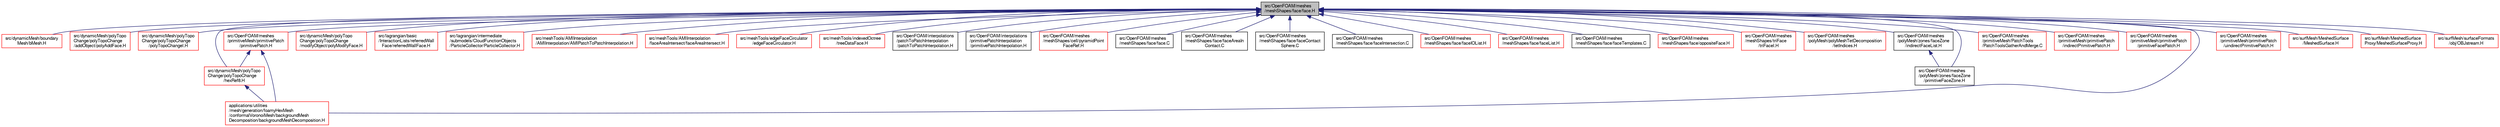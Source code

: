digraph "src/OpenFOAM/meshes/meshShapes/face/face.H"
{
  bgcolor="transparent";
  edge [fontname="FreeSans",fontsize="10",labelfontname="FreeSans",labelfontsize="10"];
  node [fontname="FreeSans",fontsize="10",shape=record];
  Node143 [label="src/OpenFOAM/meshes\l/meshShapes/face/face.H",height=0.2,width=0.4,color="black", fillcolor="grey75", style="filled", fontcolor="black"];
  Node143 -> Node144 [dir="back",color="midnightblue",fontsize="10",style="solid",fontname="FreeSans"];
  Node144 [label="src/dynamicMesh/boundary\lMesh/bMesh.H",height=0.2,width=0.4,color="red",URL="$a00380.html"];
  Node143 -> Node147 [dir="back",color="midnightblue",fontsize="10",style="solid",fontname="FreeSans"];
  Node147 [label="src/dynamicMesh/polyTopo\lChange/polyTopoChange\l/addObject/polyAddFace.H",height=0.2,width=0.4,color="red",URL="$a00692.html"];
  Node143 -> Node161 [dir="back",color="midnightblue",fontsize="10",style="solid",fontname="FreeSans"];
  Node161 [label="src/dynamicMesh/polyTopo\lChange/polyTopoChange\l/polyTopoChangeI.H",height=0.2,width=0.4,color="red",URL="$a00758.html"];
  Node143 -> Node223 [dir="back",color="midnightblue",fontsize="10",style="solid",fontname="FreeSans"];
  Node223 [label="src/dynamicMesh/polyTopo\lChange/polyTopoChange\l/hexRef8.H",height=0.2,width=0.4,color="red",URL="$a00731.html"];
  Node223 -> Node201 [dir="back",color="midnightblue",fontsize="10",style="solid",fontname="FreeSans"];
  Node201 [label="applications/utilities\l/mesh/generation/foamyHexMesh\l/conformalVoronoiMesh/backgroundMesh\lDecomposition/backgroundMeshDecomposition.H",height=0.2,width=0.4,color="red",URL="$a18035.html"];
  Node143 -> Node236 [dir="back",color="midnightblue",fontsize="10",style="solid",fontname="FreeSans"];
  Node236 [label="src/dynamicMesh/polyTopo\lChange/polyTopoChange\l/modifyObject/polyModifyFace.H",height=0.2,width=0.4,color="red",URL="$a00737.html"];
  Node143 -> Node237 [dir="back",color="midnightblue",fontsize="10",style="solid",fontname="FreeSans"];
  Node237 [label="src/lagrangian/basic\l/InteractionLists/referredWall\lFace/referredWallFace.H",height=0.2,width=0.4,color="red",URL="$a04874.html"];
  Node143 -> Node250 [dir="back",color="midnightblue",fontsize="10",style="solid",fontname="FreeSans"];
  Node250 [label="src/lagrangian/intermediate\l/submodels/CloudFunctionObjects\l/ParticleCollector/ParticleCollector.H",height=0.2,width=0.4,color="red",URL="$a05567.html"];
  Node143 -> Node259 [dir="back",color="midnightblue",fontsize="10",style="solid",fontname="FreeSans"];
  Node259 [label="src/meshTools/AMIInterpolation\l/AMIInterpolation/AMIPatchToPatchInterpolation.H",height=0.2,width=0.4,color="red",URL="$a07292.html"];
  Node143 -> Node599 [dir="back",color="midnightblue",fontsize="10",style="solid",fontname="FreeSans"];
  Node599 [label="src/meshTools/AMIInterpolation\l/faceAreaIntersect/faceAreaIntersect.H",height=0.2,width=0.4,color="red",URL="$a07298.html"];
  Node143 -> Node615 [dir="back",color="midnightblue",fontsize="10",style="solid",fontname="FreeSans"];
  Node615 [label="src/meshTools/edgeFaceCirculator\l/edgeFaceCirculator.H",height=0.2,width=0.4,color="red",URL="$a07541.html"];
  Node143 -> Node617 [dir="back",color="midnightblue",fontsize="10",style="solid",fontname="FreeSans"];
  Node617 [label="src/meshTools/indexedOctree\l/treeDataFace.H",height=0.2,width=0.4,color="red",URL="$a07556.html"];
  Node143 -> Node623 [dir="back",color="midnightblue",fontsize="10",style="solid",fontname="FreeSans"];
  Node623 [label="src/OpenFOAM/interpolations\l/patchToPatchInterpolation\l/patchToPatchInterpolation.H",height=0.2,width=0.4,color="black",URL="$a10484.html"];
  Node143 -> Node624 [dir="back",color="midnightblue",fontsize="10",style="solid",fontname="FreeSans"];
  Node624 [label="src/OpenFOAM/interpolations\l/primitivePatchInterpolation\l/primitivePatchInterpolation.H",height=0.2,width=0.4,color="black",URL="$a10499.html"];
  Node143 -> Node625 [dir="back",color="midnightblue",fontsize="10",style="solid",fontname="FreeSans"];
  Node625 [label="src/OpenFOAM/meshes\l/meshShapes/cell/pyramidPoint\lFaceRef.H",height=0.2,width=0.4,color="red",URL="$a11198.html"];
  Node143 -> Node632 [dir="back",color="midnightblue",fontsize="10",style="solid",fontname="FreeSans"];
  Node632 [label="src/OpenFOAM/meshes\l/meshShapes/face/face.C",height=0.2,width=0.4,color="black",URL="$a11318.html"];
  Node143 -> Node633 [dir="back",color="midnightblue",fontsize="10",style="solid",fontname="FreeSans"];
  Node633 [label="src/OpenFOAM/meshes\l/meshShapes/face/faceAreaIn\lContact.C",height=0.2,width=0.4,color="black",URL="$a11324.html"];
  Node143 -> Node634 [dir="back",color="midnightblue",fontsize="10",style="solid",fontname="FreeSans"];
  Node634 [label="src/OpenFOAM/meshes\l/meshShapes/face/faceContact\lSphere.C",height=0.2,width=0.4,color="black",URL="$a11327.html",tooltip="Return location of contact sphere on the face. "];
  Node143 -> Node635 [dir="back",color="midnightblue",fontsize="10",style="solid",fontname="FreeSans"];
  Node635 [label="src/OpenFOAM/meshes\l/meshShapes/face/faceIntersection.C",height=0.2,width=0.4,color="black",URL="$a11333.html"];
  Node143 -> Node636 [dir="back",color="midnightblue",fontsize="10",style="solid",fontname="FreeSans"];
  Node636 [label="src/OpenFOAM/meshes\l/meshShapes/face/faceIOList.H",height=0.2,width=0.4,color="red",URL="$a11339.html"];
  Node143 -> Node2812 [dir="back",color="midnightblue",fontsize="10",style="solid",fontname="FreeSans"];
  Node2812 [label="src/OpenFOAM/meshes\l/meshShapes/face/faceList.H",height=0.2,width=0.4,color="red",URL="$a11342.html"];
  Node143 -> Node3110 [dir="back",color="midnightblue",fontsize="10",style="solid",fontname="FreeSans"];
  Node3110 [label="src/OpenFOAM/meshes\l/meshShapes/face/faceTemplates.C",height=0.2,width=0.4,color="black",URL="$a11348.html"];
  Node143 -> Node3111 [dir="back",color="midnightblue",fontsize="10",style="solid",fontname="FreeSans"];
  Node3111 [label="src/OpenFOAM/meshes\l/meshShapes/face/oppositeFace.H",height=0.2,width=0.4,color="red",URL="$a11351.html"];
  Node143 -> Node3112 [dir="back",color="midnightblue",fontsize="10",style="solid",fontname="FreeSans"];
  Node3112 [label="src/OpenFOAM/meshes\l/meshShapes/triFace\l/triFaceI.H",height=0.2,width=0.4,color="red",URL="$a11369.html"];
  Node143 -> Node2645 [dir="back",color="midnightblue",fontsize="10",style="solid",fontname="FreeSans"];
  Node2645 [label="src/OpenFOAM/meshes\l/polyMesh/polyMeshTetDecomposition\l/tetIndices.H",height=0.2,width=0.4,color="red",URL="$a11663.html"];
  Node143 -> Node3233 [dir="back",color="midnightblue",fontsize="10",style="solid",fontname="FreeSans"];
  Node3233 [label="src/OpenFOAM/meshes\l/polyMesh/zones/faceZone\l/indirectFaceList.H",height=0.2,width=0.4,color="black",URL="$a11795.html"];
  Node3233 -> Node3234 [dir="back",color="midnightblue",fontsize="10",style="solid",fontname="FreeSans"];
  Node3234 [label="src/OpenFOAM/meshes\l/polyMesh/zones/faceZone\l/primitiveFaceZone.H",height=0.2,width=0.4,color="black",URL="$a11798.html"];
  Node143 -> Node3234 [dir="back",color="midnightblue",fontsize="10",style="solid",fontname="FreeSans"];
  Node143 -> Node3158 [dir="back",color="midnightblue",fontsize="10",style="solid",fontname="FreeSans"];
  Node3158 [label="src/OpenFOAM/meshes\l/primitiveMesh/PatchTools\l/PatchToolsGatherAndMerge.C",height=0.2,width=0.4,color="red",URL="$a11861.html"];
  Node143 -> Node3235 [dir="back",color="midnightblue",fontsize="10",style="solid",fontname="FreeSans"];
  Node3235 [label="src/OpenFOAM/meshes\l/primitiveMesh/primitivePatch\l/indirectPrimitivePatch.H",height=0.2,width=0.4,color="red",URL="$a11987.html"];
  Node143 -> Node3257 [dir="back",color="midnightblue",fontsize="10",style="solid",fontname="FreeSans"];
  Node3257 [label="src/OpenFOAM/meshes\l/primitiveMesh/primitivePatch\l/primitiveFacePatch.H",height=0.2,width=0.4,color="red",URL="$a11996.html"];
  Node143 -> Node3266 [dir="back",color="midnightblue",fontsize="10",style="solid",fontname="FreeSans"];
  Node3266 [label="src/OpenFOAM/meshes\l/primitiveMesh/primitivePatch\l/primitivePatch.H",height=0.2,width=0.4,color="red",URL="$a11999.html"];
  Node3266 -> Node223 [dir="back",color="midnightblue",fontsize="10",style="solid",fontname="FreeSans"];
  Node3266 -> Node201 [dir="back",color="midnightblue",fontsize="10",style="solid",fontname="FreeSans"];
  Node143 -> Node3738 [dir="back",color="midnightblue",fontsize="10",style="solid",fontname="FreeSans"];
  Node3738 [label="src/OpenFOAM/meshes\l/primitiveMesh/primitivePatch\l/uindirectPrimitivePatch.H",height=0.2,width=0.4,color="red",URL="$a12002.html"];
  Node143 -> Node3159 [dir="back",color="midnightblue",fontsize="10",style="solid",fontname="FreeSans"];
  Node3159 [label="src/surfMesh/MeshedSurface\l/MeshedSurface.H",height=0.2,width=0.4,color="red",URL="$a15041.html"];
  Node143 -> Node3226 [dir="back",color="midnightblue",fontsize="10",style="solid",fontname="FreeSans"];
  Node3226 [label="src/surfMesh/MeshedSurface\lProxy/MeshedSurfaceProxy.H",height=0.2,width=0.4,color="red",URL="$a15074.html"];
  Node143 -> Node3741 [dir="back",color="midnightblue",fontsize="10",style="solid",fontname="FreeSans"];
  Node3741 [label="src/surfMesh/surfaceFormats\l/obj/OBJstream.H",height=0.2,width=0.4,color="red",URL="$a15128.html"];
  Node143 -> Node201 [dir="back",color="midnightblue",fontsize="10",style="solid",fontname="FreeSans"];
}
